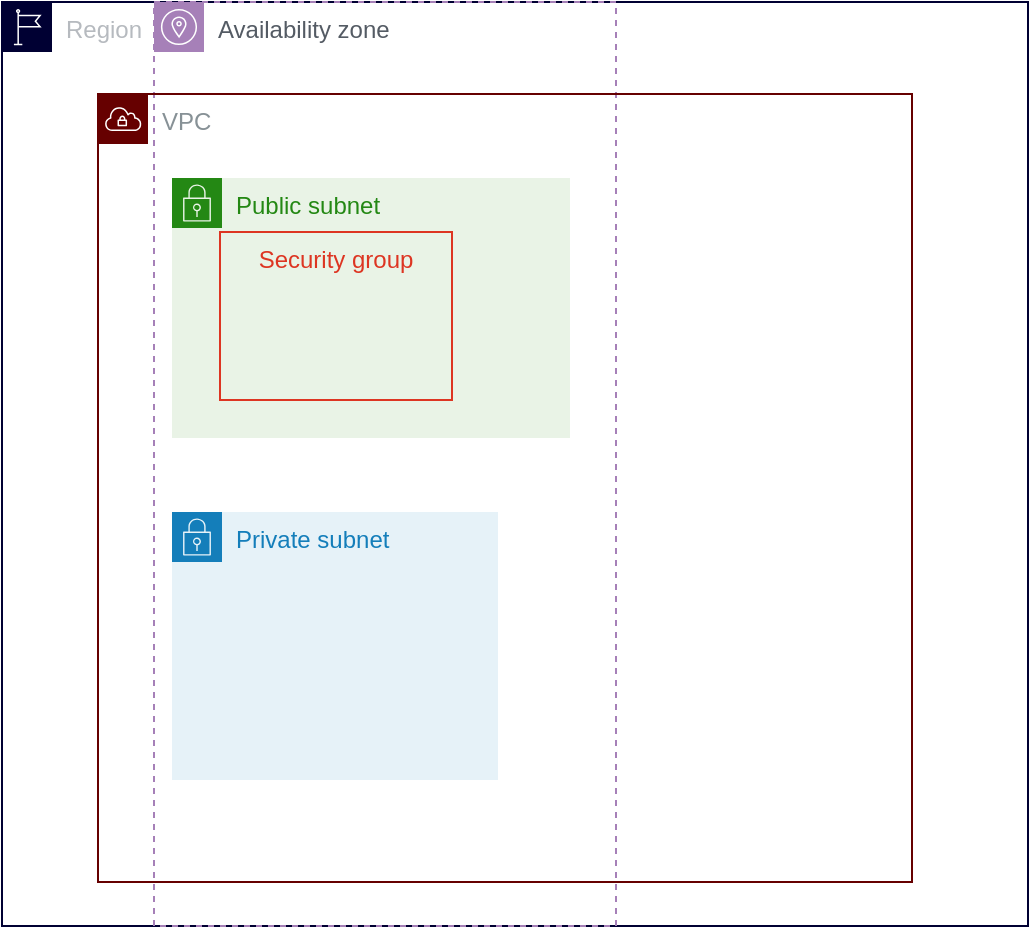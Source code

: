 <mxfile version="21.2.4" type="github">
  <diagram name="Page-1" id="7cl50HZp8WUJmU9756Aa">
    <mxGraphModel dx="921" dy="935" grid="0" gridSize="10" guides="1" tooltips="1" connect="1" arrows="1" fold="1" page="0" pageScale="1" pageWidth="827" pageHeight="1169" math="0" shadow="0">
      <root>
        <mxCell id="0" />
        <mxCell id="1" parent="0" />
        <mxCell id="2dpW2XH4il7OOueRevUV-1" value="Region" style="sketch=0;outlineConnect=0;gradientColor=none;html=1;whiteSpace=wrap;fontSize=12;fontStyle=0;shape=mxgraph.aws4.group;grIcon=mxgraph.aws4.group_region;strokeColor=#000033;fillColor=none;verticalAlign=top;align=left;spacingLeft=30;fontColor=#B6BABF;" vertex="1" parent="1">
          <mxGeometry x="-7" y="-20" width="513" height="462" as="geometry" />
        </mxCell>
        <mxCell id="2dpW2XH4il7OOueRevUV-3" value="Availability zone" style="sketch=0;outlineConnect=0;gradientColor=none;html=1;whiteSpace=wrap;fontSize=12;fontStyle=0;shape=mxgraph.aws4.group;grIcon=mxgraph.aws4.group_availability_zone;strokeColor=#A680B8;fillColor=none;verticalAlign=top;align=left;spacingLeft=30;fontColor=#545B64;dashed=1;" vertex="1" parent="1">
          <mxGeometry x="69" y="-20" width="231" height="462" as="geometry" />
        </mxCell>
        <mxCell id="2dpW2XH4il7OOueRevUV-5" value="VPC" style="sketch=0;outlineConnect=0;gradientColor=none;html=1;whiteSpace=wrap;fontSize=12;fontStyle=0;shape=mxgraph.aws4.group;grIcon=mxgraph.aws4.group_vpc;strokeColor=#660000;fillColor=none;verticalAlign=top;align=left;spacingLeft=30;fontColor=#879196;dashed=0;" vertex="1" parent="1">
          <mxGeometry x="41" y="26" width="407" height="394" as="geometry" />
        </mxCell>
        <mxCell id="2dpW2XH4il7OOueRevUV-6" value="Public subnet" style="points=[[0,0],[0.25,0],[0.5,0],[0.75,0],[1,0],[1,0.25],[1,0.5],[1,0.75],[1,1],[0.75,1],[0.5,1],[0.25,1],[0,1],[0,0.75],[0,0.5],[0,0.25]];outlineConnect=0;gradientColor=none;html=1;whiteSpace=wrap;fontSize=12;fontStyle=0;container=1;pointerEvents=0;collapsible=0;recursiveResize=0;shape=mxgraph.aws4.group;grIcon=mxgraph.aws4.group_security_group;grStroke=0;strokeColor=#248814;fillColor=#E9F3E6;verticalAlign=top;align=left;spacingLeft=30;fontColor=#248814;dashed=0;" vertex="1" parent="1">
          <mxGeometry x="78" y="68" width="199" height="130" as="geometry" />
        </mxCell>
        <mxCell id="2dpW2XH4il7OOueRevUV-7" value="Private subnet" style="points=[[0,0],[0.25,0],[0.5,0],[0.75,0],[1,0],[1,0.25],[1,0.5],[1,0.75],[1,1],[0.75,1],[0.5,1],[0.25,1],[0,1],[0,0.75],[0,0.5],[0,0.25]];outlineConnect=0;gradientColor=none;html=1;whiteSpace=wrap;fontSize=12;fontStyle=0;container=1;pointerEvents=0;collapsible=0;recursiveResize=0;shape=mxgraph.aws4.group;grIcon=mxgraph.aws4.group_security_group;grStroke=0;strokeColor=#147EBA;fillColor=#E6F2F8;verticalAlign=top;align=left;spacingLeft=30;fontColor=#147EBA;dashed=0;" vertex="1" parent="1">
          <mxGeometry x="78" y="235" width="163" height="134" as="geometry" />
        </mxCell>
        <mxCell id="2dpW2XH4il7OOueRevUV-8" value="Security group" style="fillColor=none;strokeColor=#DD3522;verticalAlign=top;fontStyle=0;fontColor=#DD3522;whiteSpace=wrap;html=1;" vertex="1" parent="1">
          <mxGeometry x="102" y="95" width="116" height="84" as="geometry" />
        </mxCell>
      </root>
    </mxGraphModel>
  </diagram>
</mxfile>
